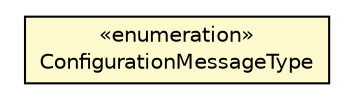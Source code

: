 #!/usr/local/bin/dot
#
# Class diagram 
# Generated by UMLGraph version R5_6-24-gf6e263 (http://www.umlgraph.org/)
#

digraph G {
	edge [fontname="Helvetica",fontsize=10,labelfontname="Helvetica",labelfontsize=10];
	node [fontname="Helvetica",fontsize=10,shape=plaintext];
	nodesep=0.25;
	ranksep=0.5;
	// org.universAAL.middleware.brokers.message.configuration.ConfigurationMessage.ConfigurationMessageType
	c132563 [label=<<table title="org.universAAL.middleware.brokers.message.configuration.ConfigurationMessage.ConfigurationMessageType" border="0" cellborder="1" cellspacing="0" cellpadding="2" port="p" bgcolor="lemonChiffon" href="./ConfigurationMessage.ConfigurationMessageType.html">
		<tr><td><table border="0" cellspacing="0" cellpadding="1">
<tr><td align="center" balign="center"> &#171;enumeration&#187; </td></tr>
<tr><td align="center" balign="center"> ConfigurationMessageType </td></tr>
		</table></td></tr>
		</table>>, URL="./ConfigurationMessage.ConfigurationMessageType.html", fontname="Helvetica", fontcolor="black", fontsize=10.0];
}


